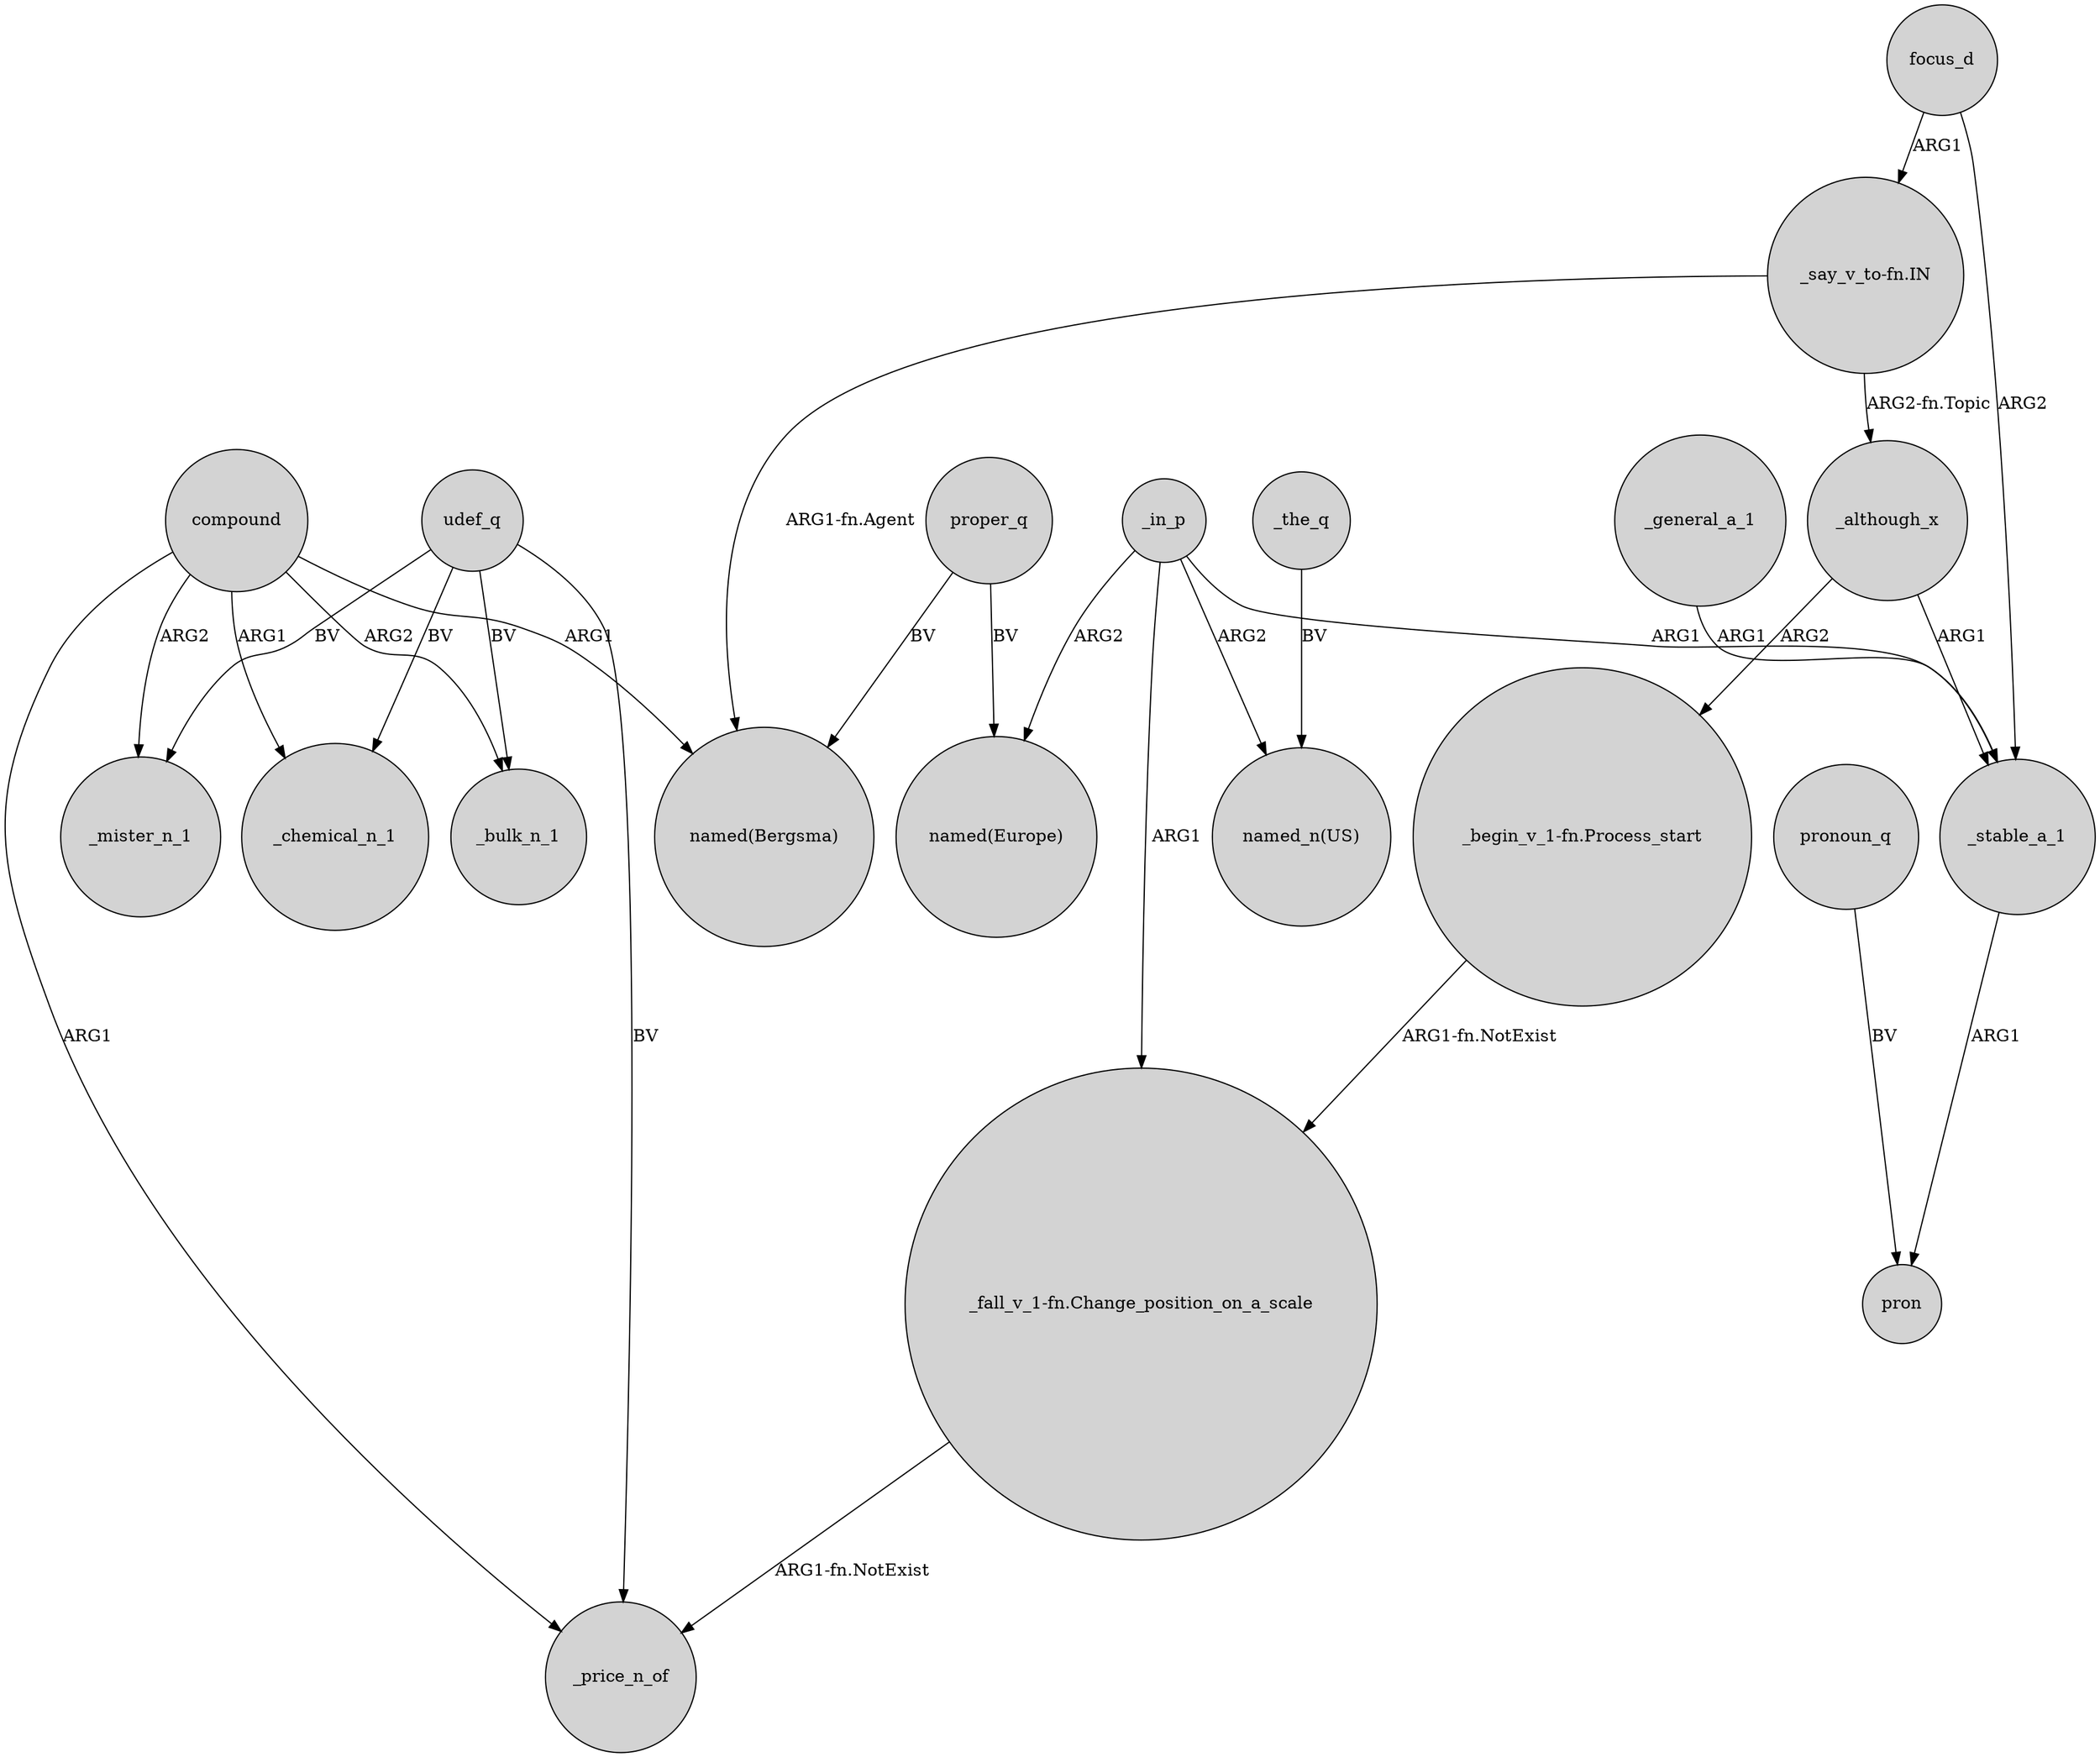 digraph {
	node [shape=circle style=filled]
	proper_q -> "named(Bergsma)" [label=BV]
	udef_q -> _price_n_of [label=BV]
	"_begin_v_1-fn.Process_start" -> "_fall_v_1-fn.Change_position_on_a_scale" [label="ARG1-fn.NotExist"]
	"_fall_v_1-fn.Change_position_on_a_scale" -> _price_n_of [label="ARG1-fn.NotExist"]
	compound -> _mister_n_1 [label=ARG2]
	_in_p -> "named(Europe)" [label=ARG2]
	udef_q -> _mister_n_1 [label=BV]
	"_say_v_to-fn.IN" -> _although_x [label="ARG2-fn.Topic"]
	_in_p -> "named_n(US)" [label=ARG2]
	compound -> _chemical_n_1 [label=ARG1]
	_the_q -> "named_n(US)" [label=BV]
	udef_q -> _bulk_n_1 [label=BV]
	_although_x -> _stable_a_1 [label=ARG1]
	compound -> _bulk_n_1 [label=ARG2]
	pronoun_q -> pron [label=BV]
	_in_p -> _stable_a_1 [label=ARG1]
	proper_q -> "named(Europe)" [label=BV]
	_general_a_1 -> _stable_a_1 [label=ARG1]
	compound -> "named(Bergsma)" [label=ARG1]
	_although_x -> "_begin_v_1-fn.Process_start" [label=ARG2]
	_in_p -> "_fall_v_1-fn.Change_position_on_a_scale" [label=ARG1]
	compound -> _price_n_of [label=ARG1]
	"_say_v_to-fn.IN" -> "named(Bergsma)" [label="ARG1-fn.Agent"]
	_stable_a_1 -> pron [label=ARG1]
	udef_q -> _chemical_n_1 [label=BV]
	focus_d -> "_say_v_to-fn.IN" [label=ARG1]
	focus_d -> _stable_a_1 [label=ARG2]
}
